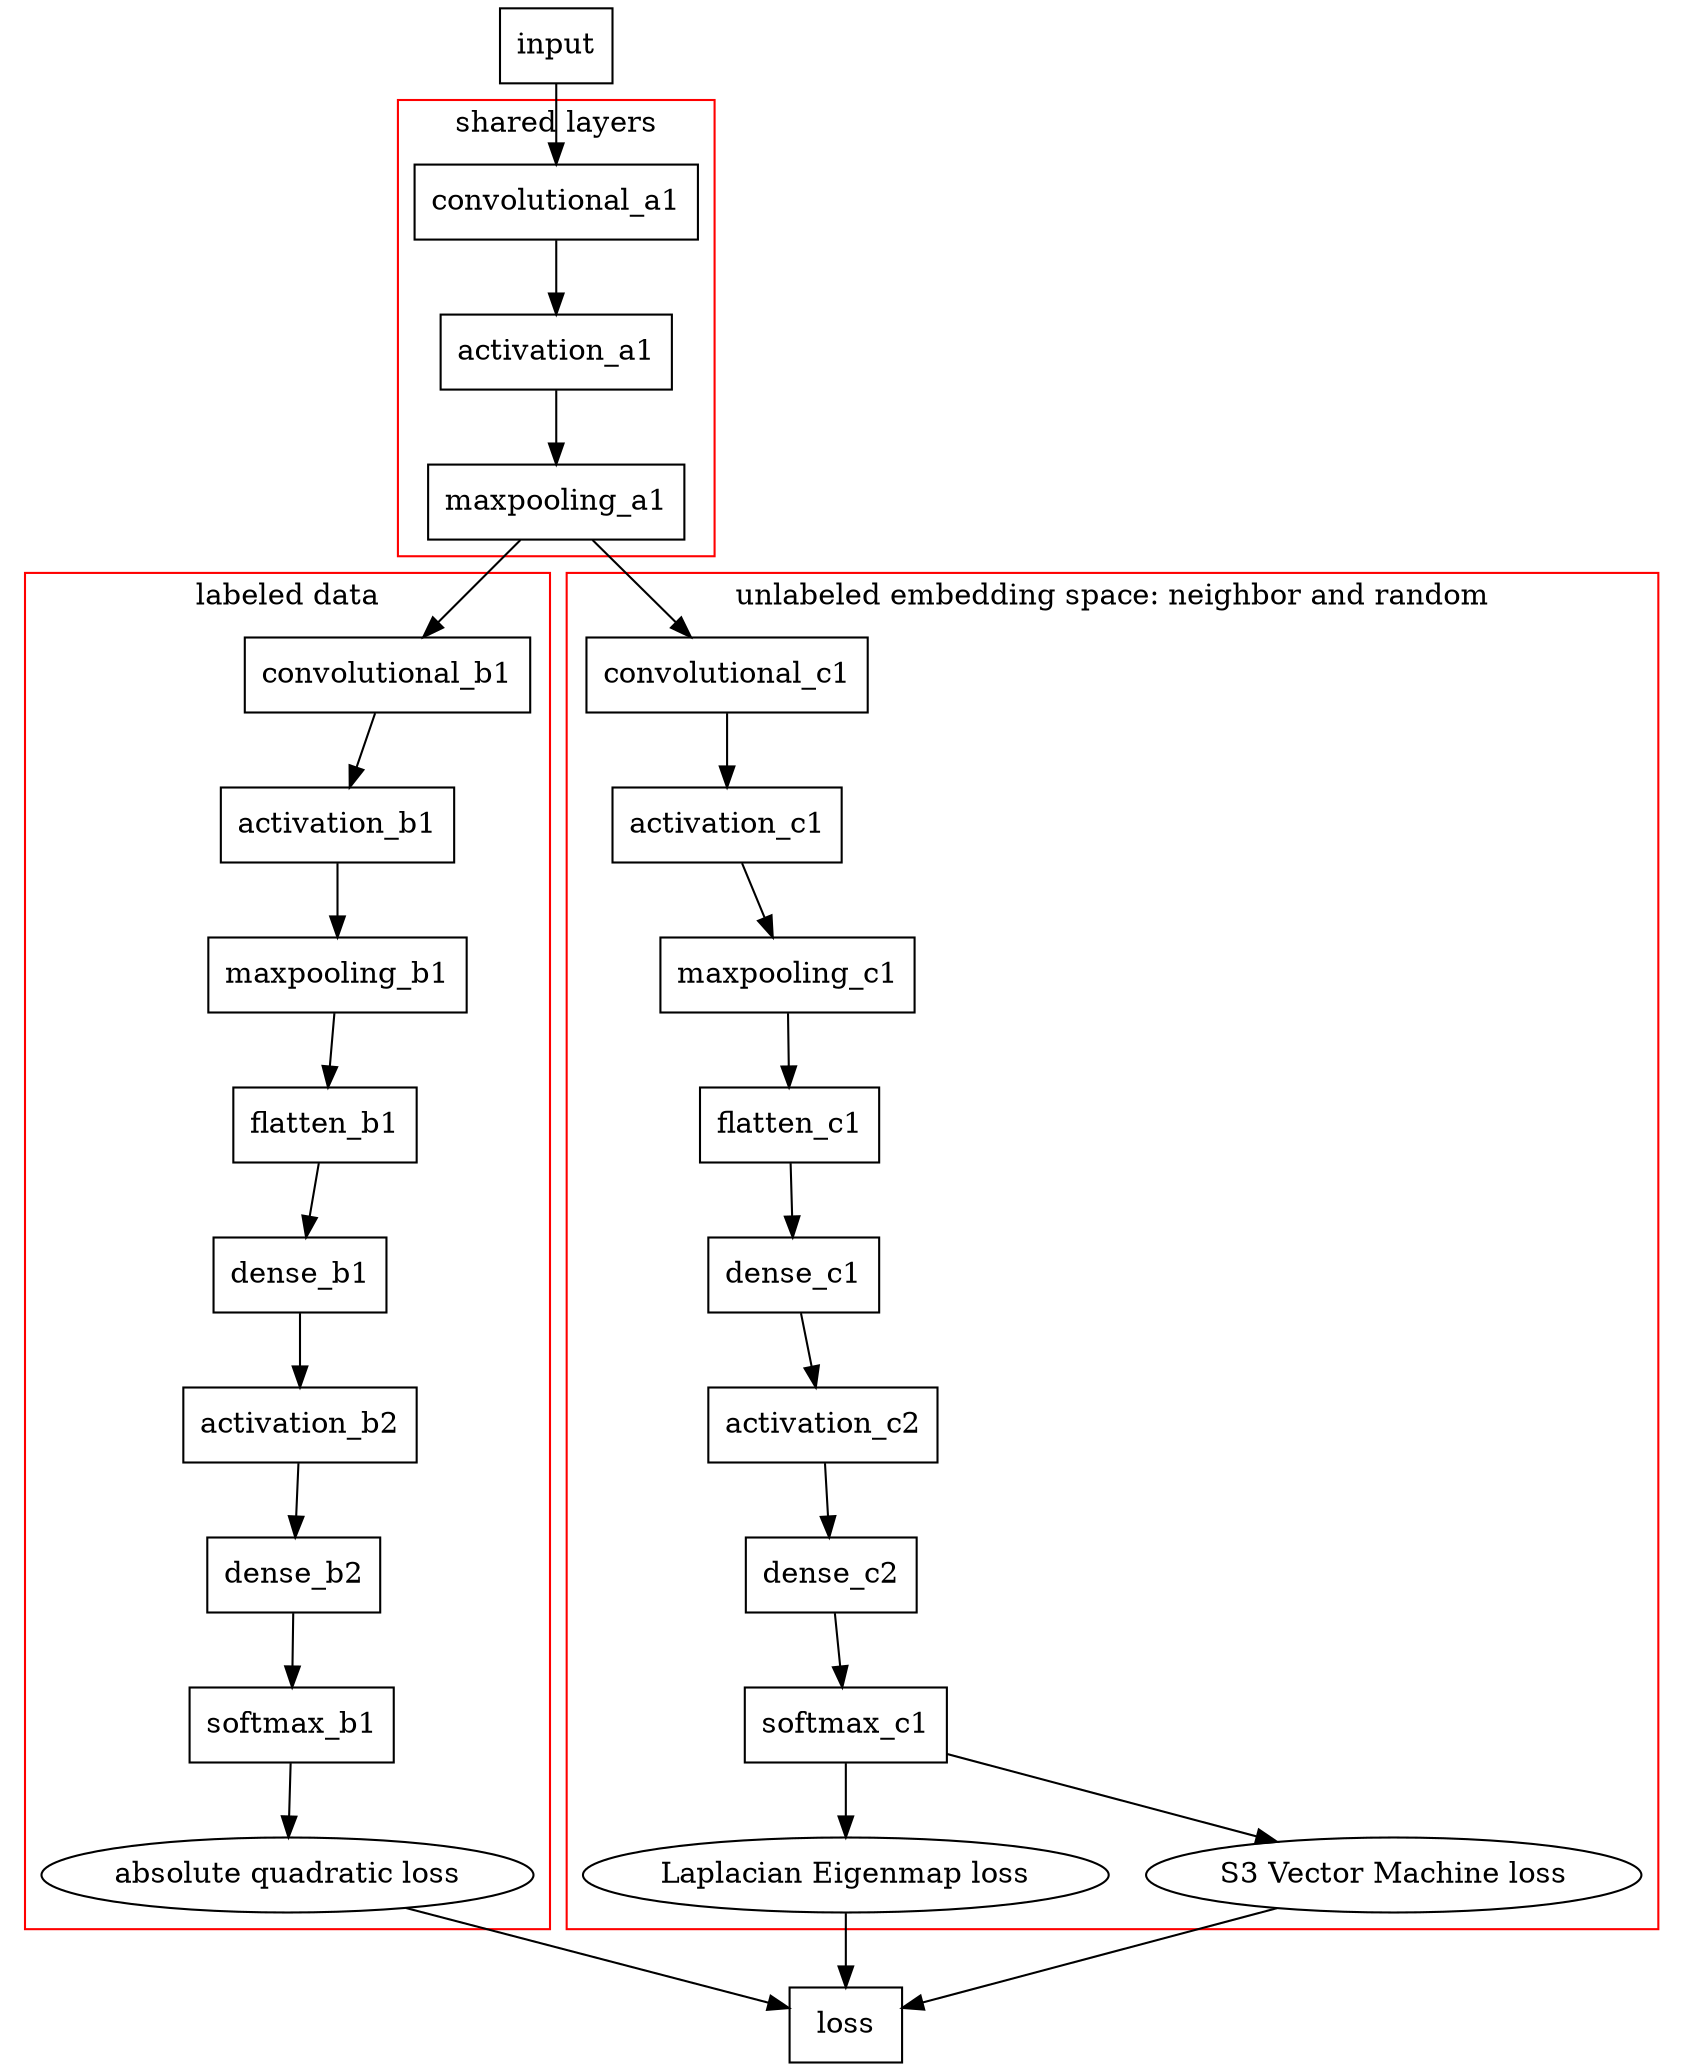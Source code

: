digraph G {
    node [shape=box]
	subgraph cluster_embedding {
		label = "shared layers";
		color=red;
        "convolutional_a1" -> "activation_a1";
        "activation_a1" -> "maxpooling_a1";
	}

	subgraph cluster_supervised {
		label = "labeled data";
        color = red;
        "convolutional_b1" -> "activation_b1";
        "activation_b1" -> "maxpooling_b1";
        "maxpooling_b1" -> "flatten_b1";
        "flatten_b1" -> "dense_b1";
        "dense_b1" -> "activation_b2";
        "activation_b2" -> "dense_b2";
        "dense_b2" -> "softmax_b1";
        "softmax_b1" -> "absolute quadratic loss";
	}

    subgraph cluster_unsupervised {
		label = "unlabeled embedding space: neighbor and random";
        color = red;
        "convolutional_c1" -> "activation_c1";
        "activation_c1" -> "maxpooling_c1";
        "maxpooling_c1" -> "flatten_c1";
        "flatten_c1" -> "dense_c1";
        "dense_c1" -> "activation_c2";
        "activation_c2" -> "dense_c2";
        "dense_c2" -> "softmax_c1";
        "softmax_c1" -> "Laplacian Eigenmap loss";
        "softmax_c1" -> "S3 Vector Machine loss";
    }

    "input" -> "convolutional_a1";
    
    "maxpooling_a1" -> "convolutional_b1";
    "maxpooling_a1" -> "convolutional_c1";

    "Laplacian Eigenmap loss" -> "loss";
    "S3 Vector Machine loss" -> "loss";
    "absolute quadratic loss" -> "loss";

    "Laplacian Eigenmap loss" [shape=oval];
    "S3 Vector Machine loss" [shape=oval];
    "absolute quadratic loss" [shape=oval];
}
